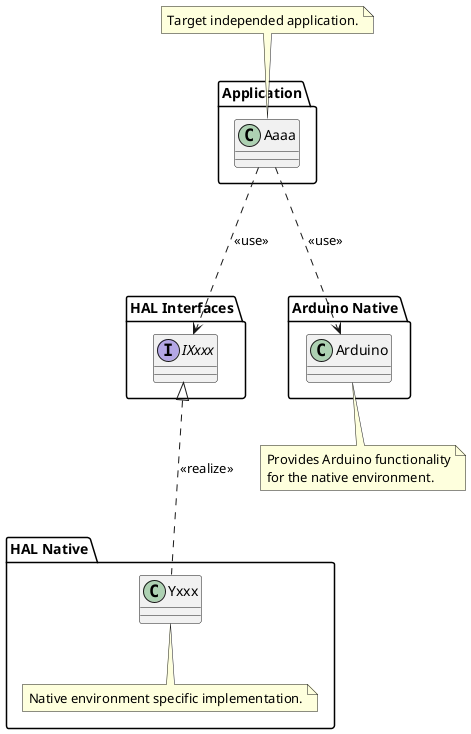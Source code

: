 @startuml Principle

package "Application" {
    class "Aaaa" as Aaaa
}

package "HAL Interfaces" {
    interface "IXxxx" as iXxxx
}

package "HAL Native" {
    class "Yxxx" as YxxxWebots

    note bottom of YxxxWebots
        Native environment specific implementation.
    end note
}

Aaaa ...> iXxxx: <<use>>
iXxxx <|... YxxxWebots: <<realize>>

note top of Aaaa
    Target independed application.
end note

package "Arduino Native" {

    class Arduino
}

Aaaa ...> Arduino: <<use>>

note bottom of Arduino
    Provides Arduino functionality
    for the native environment.
end note

@enduml